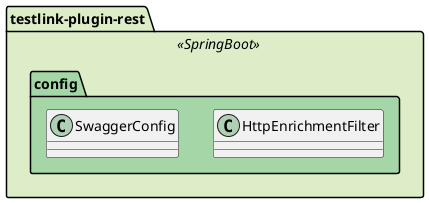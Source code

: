 @startuml Package Classes Diagram (server config)

skinparam class {
    ArrowColor blue
}
package testlink-plugin-rest <<SpringBoot>> #DCEDC8 {
    package config #A5D6A7 {
        class HttpEnrichmentFilter
        class SwaggerConfig
    }
}




@enduml